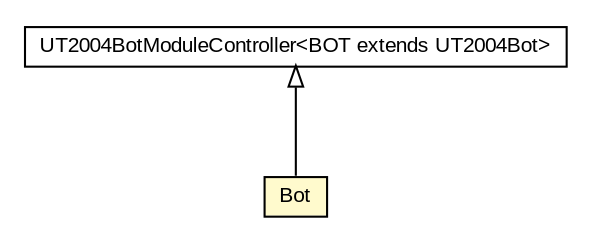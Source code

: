 #!/usr/local/bin/dot
#
# Class diagram 
# Generated by UMLGraph version 5.1 (http://www.umlgraph.org/)
#

digraph G {
	edge [fontname="arial",fontsize=10,labelfontname="arial",labelfontsize=10];
	node [fontname="arial",fontsize=10,shape=plaintext];
	nodesep=0.25;
	ranksep=0.5;
	// com.mycompany.utbotcontest.Bot
	c213 [label=<<table title="com.mycompany.utbotcontest.Bot" border="0" cellborder="1" cellspacing="0" cellpadding="2" port="p" bgcolor="lemonChiffon" href="./Bot.html">
		<tr><td><table border="0" cellspacing="0" cellpadding="1">
<tr><td align="center" balign="center"> Bot </td></tr>
		</table></td></tr>
		</table>>, fontname="arial", fontcolor="black", fontsize=10.0];
	//com.mycompany.utbotcontest.Bot extends cz.cuni.amis.pogamut.ut2004.bot.impl.UT2004BotModuleController
	c216:p -> c213:p [dir=back,arrowtail=empty];
	// cz.cuni.amis.pogamut.ut2004.bot.impl.UT2004BotModuleController<BOT extends cz.cuni.amis.pogamut.ut2004.bot.impl.UT2004Bot>
	c216 [label=<<table title="cz.cuni.amis.pogamut.ut2004.bot.impl.UT2004BotModuleController" border="0" cellborder="1" cellspacing="0" cellpadding="2" port="p" href="http://diana.ms.mff.cuni.cz/maven-sites/pogamut/3.7.0/pogamut-ut2004/apidocs/cz/cuni/amis/pogamut/ut2004/bot/impl/UT2004BotModuleController.html">
		<tr><td><table border="0" cellspacing="0" cellpadding="1">
<tr><td align="center" balign="center"> UT2004BotModuleController&lt;BOT extends UT2004Bot&gt; </td></tr>
		</table></td></tr>
		</table>>, fontname="arial", fontcolor="black", fontsize=10.0];
}

